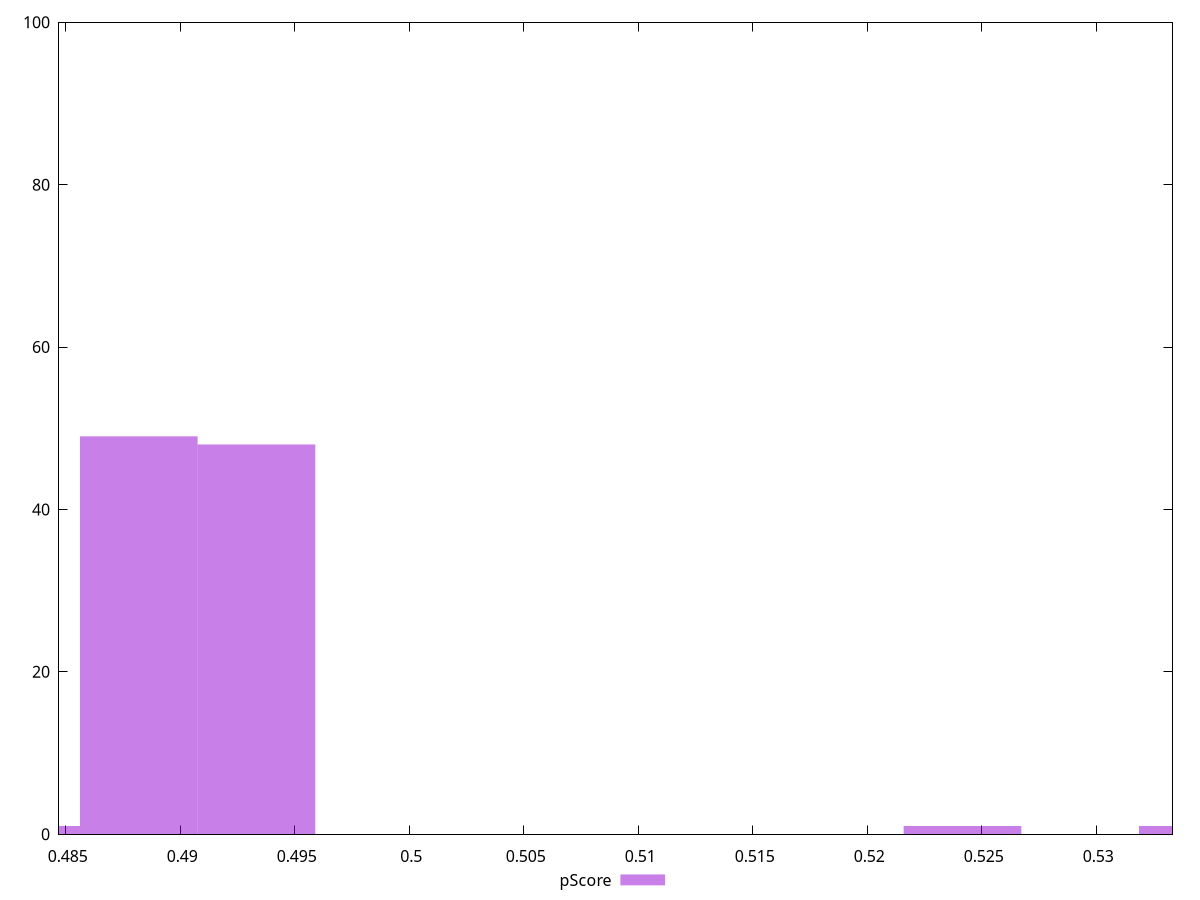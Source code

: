 reset

$pScore <<EOF
0.4933289791646256 48
0.48819013563166075 49
0.5344397274283443 1
0.5241620403624146 1
0.4830512920986959 1
EOF

set key outside below
set boxwidth 0.00513884353296485
set xrange [0.48470588235294115:0.5333333333333333]
set yrange [0:100]
set trange [0:100]
set style fill transparent solid 0.5 noborder
set terminal svg size 640, 490 enhanced background rgb 'white'
set output "report_00025_2021-02-22T21:38:55.199Z/uses-http2/samples/pages+cached+noadtech/pScore/histogram.svg"

plot $pScore title "pScore" with boxes

reset
